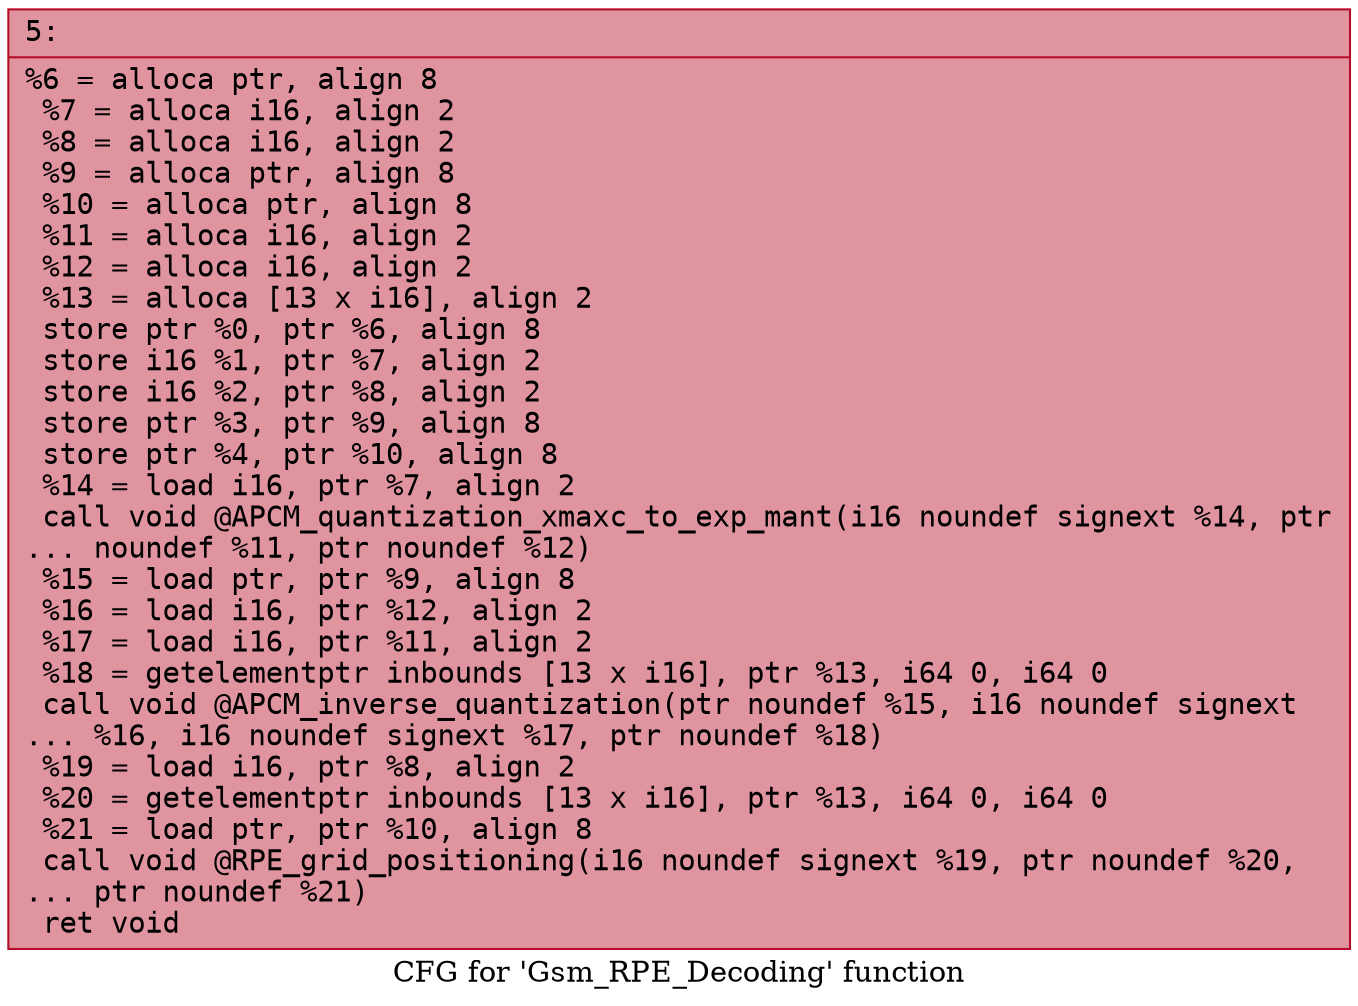 digraph "CFG for 'Gsm_RPE_Decoding' function" {
	label="CFG for 'Gsm_RPE_Decoding' function";

	Node0x600002d5cfa0 [shape=record,color="#b70d28ff", style=filled, fillcolor="#b70d2870" fontname="Courier",label="{5:\l|  %6 = alloca ptr, align 8\l  %7 = alloca i16, align 2\l  %8 = alloca i16, align 2\l  %9 = alloca ptr, align 8\l  %10 = alloca ptr, align 8\l  %11 = alloca i16, align 2\l  %12 = alloca i16, align 2\l  %13 = alloca [13 x i16], align 2\l  store ptr %0, ptr %6, align 8\l  store i16 %1, ptr %7, align 2\l  store i16 %2, ptr %8, align 2\l  store ptr %3, ptr %9, align 8\l  store ptr %4, ptr %10, align 8\l  %14 = load i16, ptr %7, align 2\l  call void @APCM_quantization_xmaxc_to_exp_mant(i16 noundef signext %14, ptr\l... noundef %11, ptr noundef %12)\l  %15 = load ptr, ptr %9, align 8\l  %16 = load i16, ptr %12, align 2\l  %17 = load i16, ptr %11, align 2\l  %18 = getelementptr inbounds [13 x i16], ptr %13, i64 0, i64 0\l  call void @APCM_inverse_quantization(ptr noundef %15, i16 noundef signext\l... %16, i16 noundef signext %17, ptr noundef %18)\l  %19 = load i16, ptr %8, align 2\l  %20 = getelementptr inbounds [13 x i16], ptr %13, i64 0, i64 0\l  %21 = load ptr, ptr %10, align 8\l  call void @RPE_grid_positioning(i16 noundef signext %19, ptr noundef %20,\l... ptr noundef %21)\l  ret void\l}"];
}
